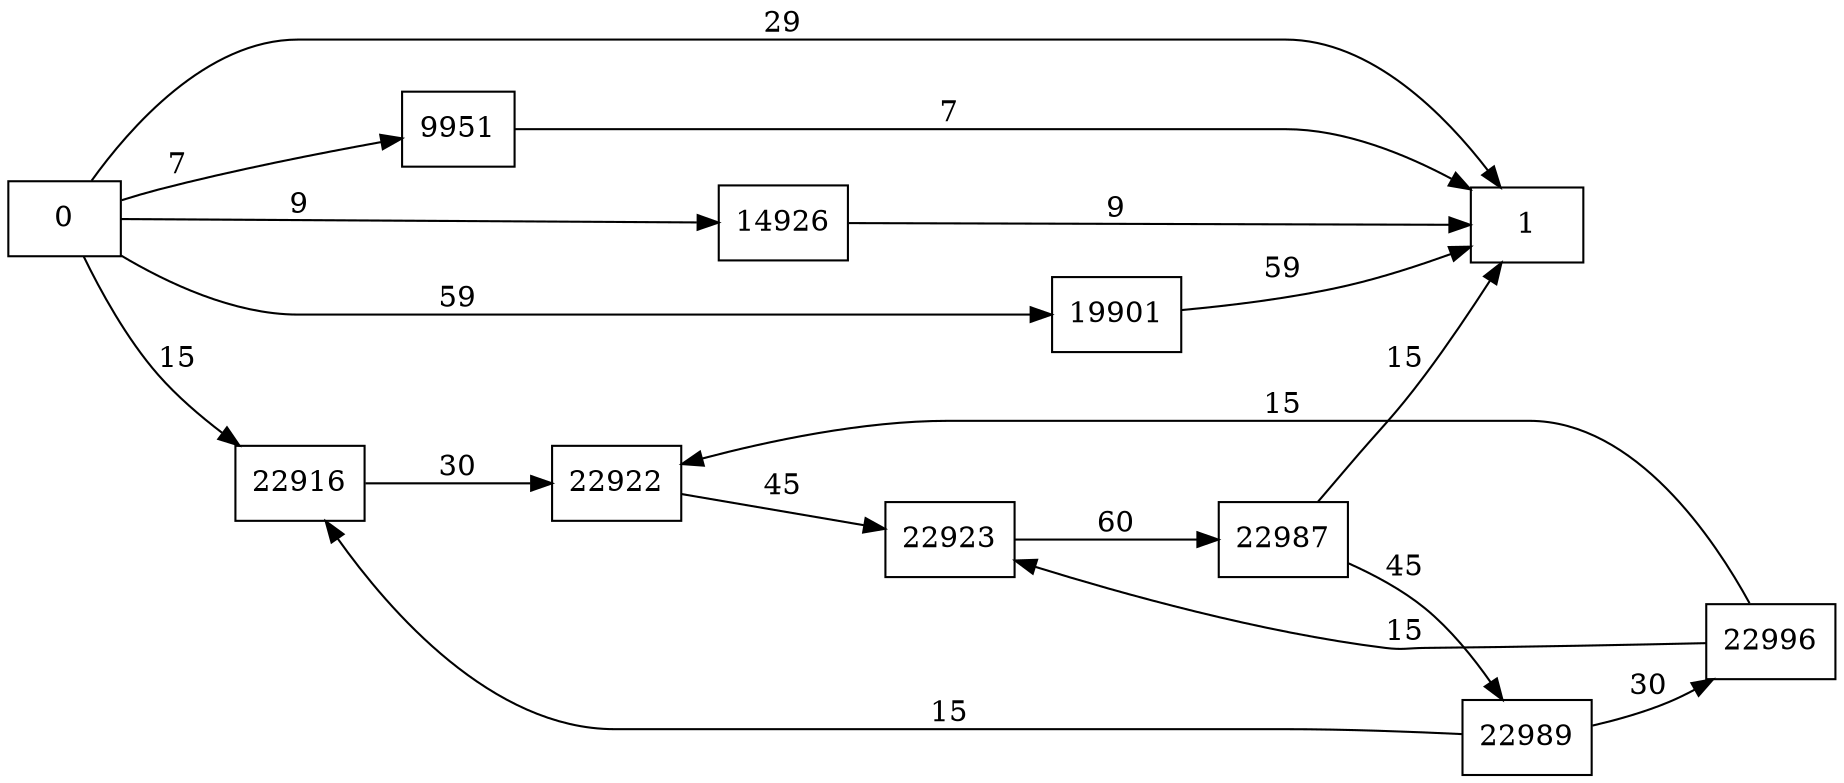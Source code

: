 digraph {
	graph [rankdir=LR]
	node [shape=rectangle]
	9951 -> 1 [label=7]
	14926 -> 1 [label=9]
	19901 -> 1 [label=59]
	22916 -> 22922 [label=30]
	22922 -> 22923 [label=45]
	22923 -> 22987 [label=60]
	22987 -> 22989 [label=45]
	22987 -> 1 [label=15]
	22989 -> 22996 [label=30]
	22989 -> 22916 [label=15]
	22996 -> 22923 [label=15]
	22996 -> 22922 [label=15]
	0 -> 1 [label=29]
	0 -> 9951 [label=7]
	0 -> 14926 [label=9]
	0 -> 19901 [label=59]
	0 -> 22916 [label=15]
}
